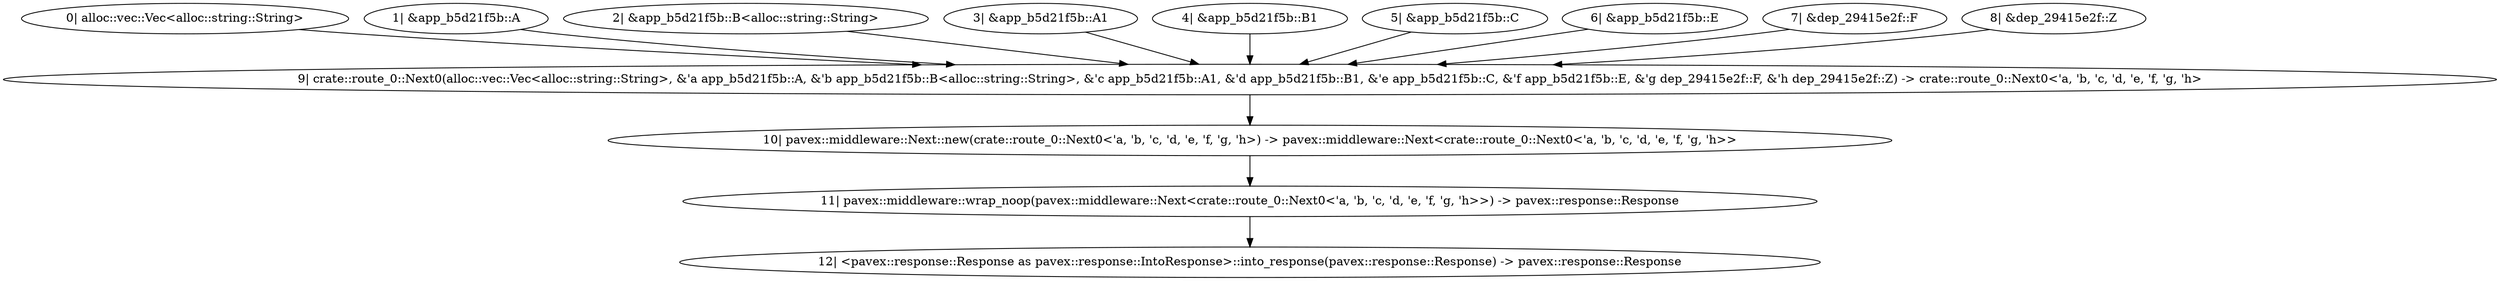 digraph "GET / - 0" {
    0 [ label = "0| alloc::vec::Vec<alloc::string::String>"]
    1 [ label = "1| &app_b5d21f5b::A"]
    2 [ label = "2| &app_b5d21f5b::B<alloc::string::String>"]
    3 [ label = "3| &app_b5d21f5b::A1"]
    4 [ label = "4| &app_b5d21f5b::B1"]
    5 [ label = "5| &app_b5d21f5b::C"]
    6 [ label = "6| &app_b5d21f5b::E"]
    7 [ label = "7| &dep_29415e2f::F"]
    8 [ label = "8| &dep_29415e2f::Z"]
    9 [ label = "9| crate::route_0::Next0(alloc::vec::Vec<alloc::string::String>, &'a app_b5d21f5b::A, &'b app_b5d21f5b::B<alloc::string::String>, &'c app_b5d21f5b::A1, &'d app_b5d21f5b::B1, &'e app_b5d21f5b::C, &'f app_b5d21f5b::E, &'g dep_29415e2f::F, &'h dep_29415e2f::Z) -> crate::route_0::Next0<'a, 'b, 'c, 'd, 'e, 'f, 'g, 'h>"]
    10 [ label = "10| pavex::middleware::Next::new(crate::route_0::Next0<'a, 'b, 'c, 'd, 'e, 'f, 'g, 'h>) -> pavex::middleware::Next<crate::route_0::Next0<'a, 'b, 'c, 'd, 'e, 'f, 'g, 'h>>"]
    11 [ label = "11| pavex::middleware::wrap_noop(pavex::middleware::Next<crate::route_0::Next0<'a, 'b, 'c, 'd, 'e, 'f, 'g, 'h>>) -> pavex::response::Response"]
    12 [ label = "12| <pavex::response::Response as pavex::response::IntoResponse>::into_response(pavex::response::Response) -> pavex::response::Response"]
    10 -> 11 [ ]
    9 -> 10 [ ]
    8 -> 9 [ ]
    7 -> 9 [ ]
    6 -> 9 [ ]
    5 -> 9 [ ]
    4 -> 9 [ ]
    3 -> 9 [ ]
    2 -> 9 [ ]
    0 -> 9 [ ]
    11 -> 12 [ ]
    1 -> 9 [ ]
}

digraph "GET / - 1" {
    0 [ label = "0| alloc::vec::Vec<alloc::string::String>"]
    1 [ label = "1| &app_b5d21f5b::A"]
    2 [ label = "2| &app_b5d21f5b::B<alloc::string::String>"]
    3 [ label = "3| &app_b5d21f5b::A1"]
    4 [ label = "4| &app_b5d21f5b::B1"]
    5 [ label = "5| &app_b5d21f5b::C"]
    6 [ label = "6| &app_b5d21f5b::E"]
    7 [ label = "7| &dep_29415e2f::F"]
    8 [ label = "8| &dep_29415e2f::Z"]
    9 [ label = "9| app_b5d21f5b::handler(&app_b5d21f5b::A, &app_b5d21f5b::B<alloc::string::String>, &app_b5d21f5b::A1, &app_b5d21f5b::B1, &app_b5d21f5b::C, alloc::vec::Vec<alloc::string::String>, &app_b5d21f5b::E, &dep_29415e2f::F, &dep_29415e2f::Z) -> pavex::response::Response"]
    10 [ label = "10| <pavex::response::Response as pavex::response::IntoResponse>::into_response(pavex::response::Response) -> pavex::response::Response"]
    8 -> 9 [ ]
    7 -> 9 [ ]
    0 -> 9 [ ]
    6 -> 9 [ ]
    5 -> 9 [ ]
    4 -> 9 [ ]
    3 -> 9 [ ]
    2 -> 9 [ ]
    9 -> 10 [ ]
    1 -> 9 [ ]
}

digraph "* * - 0" {
    0 [ label = "0| &pavex::router::AllowedMethods"]
    1 [ label = "1| crate::route_1::Next0(&'a pavex::router::AllowedMethods) -> crate::route_1::Next0<'a>"]
    2 [ label = "2| pavex::middleware::Next::new(crate::route_1::Next0<'a>) -> pavex::middleware::Next<crate::route_1::Next0<'a>>"]
    3 [ label = "3| pavex::middleware::wrap_noop(pavex::middleware::Next<crate::route_1::Next0<'a>>) -> pavex::response::Response"]
    4 [ label = "4| <pavex::response::Response as pavex::response::IntoResponse>::into_response(pavex::response::Response) -> pavex::response::Response"]
    2 -> 3 [ ]
    1 -> 2 [ ]
    3 -> 4 [ ]
    0 -> 1 [ ]
}

digraph "* * - 1" {
    0 [ label = "0| &pavex::router::AllowedMethods"]
    1 [ label = "1| pavex::router::default_fallback(&pavex::router::AllowedMethods) -> pavex::response::Response"]
    2 [ label = "2| <pavex::response::Response as pavex::response::IntoResponse>::into_response(pavex::response::Response) -> pavex::response::Response"]
    1 -> 2 [ ]
    0 -> 1 [ ]
}

digraph app_state {
    0 [ label = "0| dep_29415e2f::Z"]
    1 [ label = "1| alloc::vec::Vec<alloc::string::String>"]
    2 [ label = "2| dep_29415e2f::F"]
    3 [ label = "3| app_b5d21f5b::E"]
    4 [ label = "4| app_b5d21f5b::C"]
    5 [ label = "5| app_b5d21f5b::B1"]
    6 [ label = "6| app_b5d21f5b::B<alloc::string::String>"]
    7 [ label = "7| app_b5d21f5b::A1"]
    8 [ label = "8| app_b5d21f5b::A"]
    9 [ label = "9| crate::ApplicationState(app_b5d21f5b::A, app_b5d21f5b::A1, app_b5d21f5b::B<alloc::string::String>, app_b5d21f5b::B1, app_b5d21f5b::C, app_b5d21f5b::E, dep_29415e2f::F, alloc::vec::Vec<alloc::string::String>, dep_29415e2f::Z) -> crate::ApplicationState"]
    0 -> 9 [ ]
    1 -> 9 [ ]
    2 -> 9 [ ]
    3 -> 9 [ ]
    4 -> 9 [ ]
    5 -> 9 [ ]
    6 -> 9 [ ]
    7 -> 9 [ ]
    8 -> 9 [ ]
}
